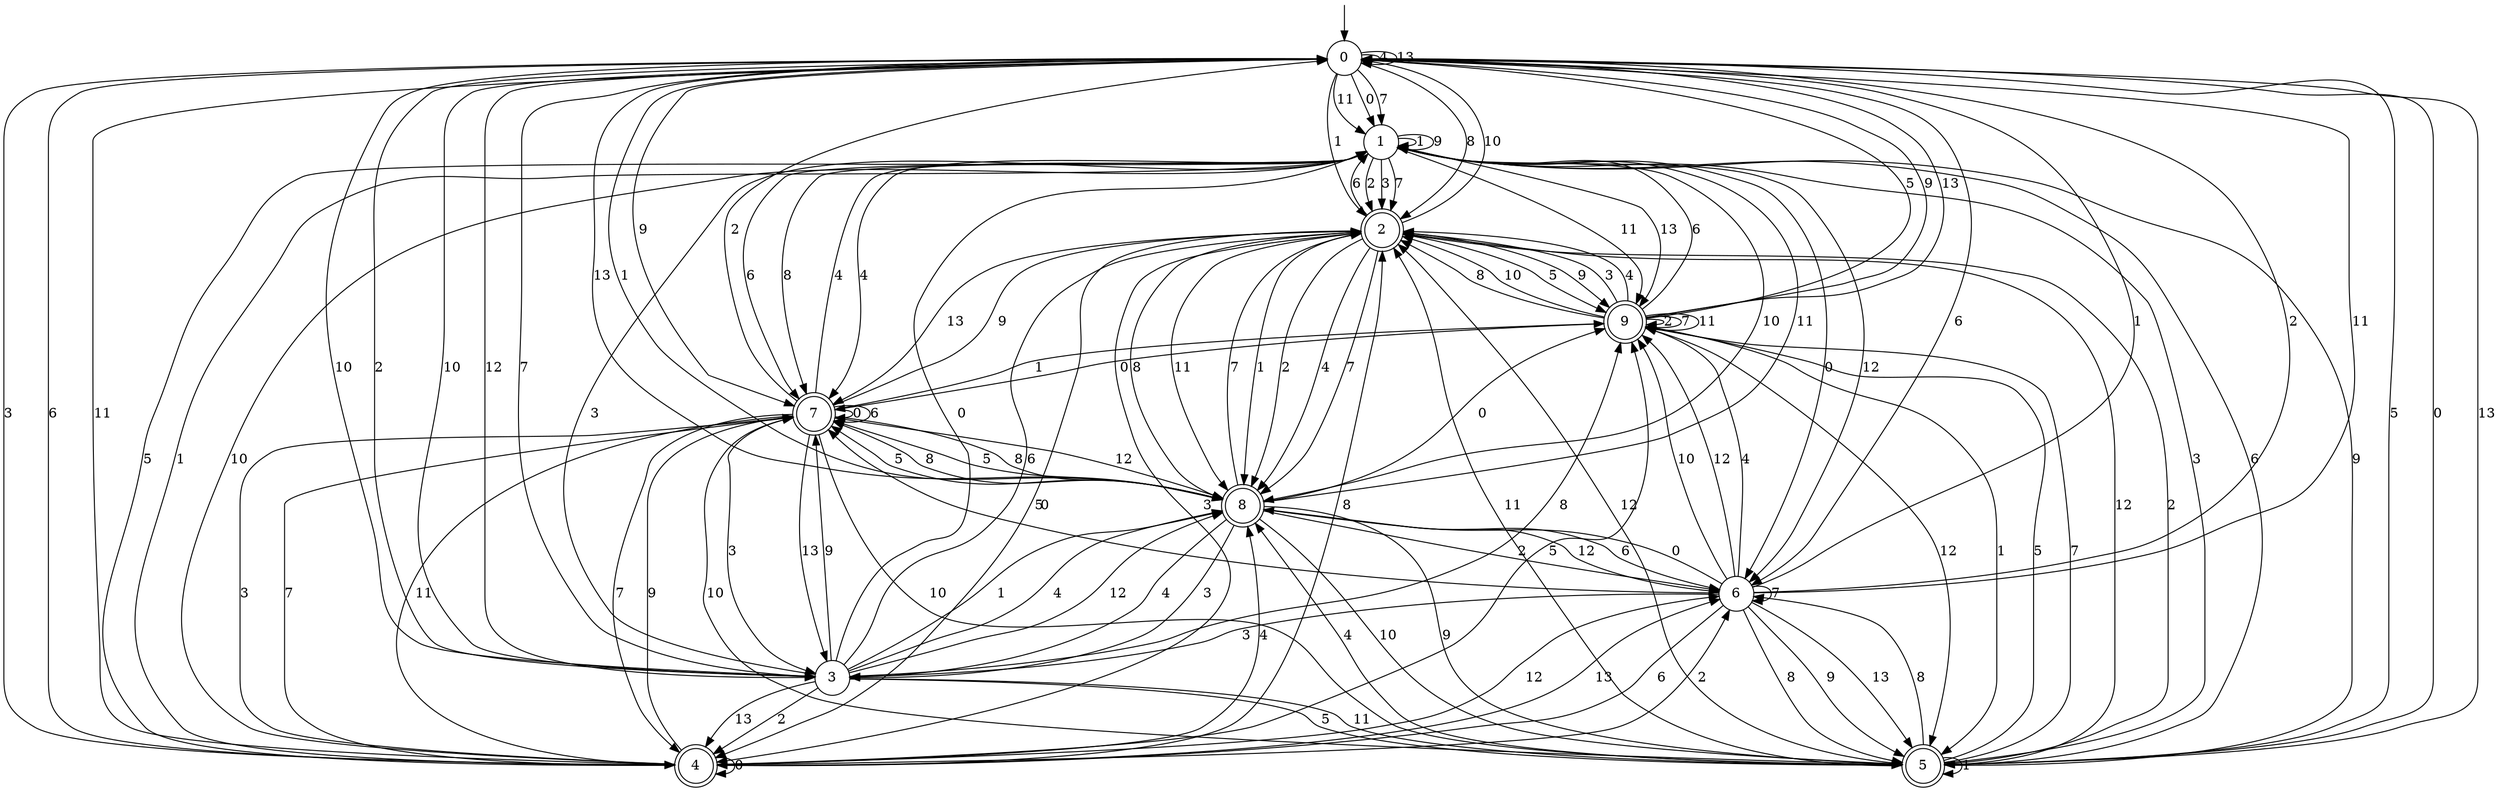 digraph g {

	s0 [shape="circle" label="0"];
	s1 [shape="circle" label="1"];
	s2 [shape="doublecircle" label="2"];
	s3 [shape="circle" label="3"];
	s4 [shape="doublecircle" label="4"];
	s5 [shape="doublecircle" label="5"];
	s6 [shape="circle" label="6"];
	s7 [shape="doublecircle" label="7"];
	s8 [shape="doublecircle" label="8"];
	s9 [shape="doublecircle" label="9"];
	s0 -> s1 [label="0"];
	s0 -> s2 [label="1"];
	s0 -> s3 [label="2"];
	s0 -> s4 [label="3"];
	s0 -> s0 [label="4"];
	s0 -> s5 [label="5"];
	s0 -> s6 [label="6"];
	s0 -> s1 [label="7"];
	s0 -> s2 [label="8"];
	s0 -> s7 [label="9"];
	s0 -> s3 [label="10"];
	s0 -> s1 [label="11"];
	s0 -> s3 [label="12"];
	s0 -> s0 [label="13"];
	s1 -> s6 [label="0"];
	s1 -> s1 [label="1"];
	s1 -> s2 [label="2"];
	s1 -> s2 [label="3"];
	s1 -> s7 [label="4"];
	s1 -> s4 [label="5"];
	s1 -> s7 [label="6"];
	s1 -> s2 [label="7"];
	s1 -> s7 [label="8"];
	s1 -> s1 [label="9"];
	s1 -> s8 [label="10"];
	s1 -> s9 [label="11"];
	s1 -> s6 [label="12"];
	s1 -> s9 [label="13"];
	s2 -> s4 [label="0"];
	s2 -> s8 [label="1"];
	s2 -> s8 [label="2"];
	s2 -> s4 [label="3"];
	s2 -> s8 [label="4"];
	s2 -> s9 [label="5"];
	s2 -> s1 [label="6"];
	s2 -> s8 [label="7"];
	s2 -> s8 [label="8"];
	s2 -> s9 [label="9"];
	s2 -> s0 [label="10"];
	s2 -> s8 [label="11"];
	s2 -> s5 [label="12"];
	s2 -> s7 [label="13"];
	s3 -> s1 [label="0"];
	s3 -> s8 [label="1"];
	s3 -> s4 [label="2"];
	s3 -> s1 [label="3"];
	s3 -> s8 [label="4"];
	s3 -> s5 [label="5"];
	s3 -> s2 [label="6"];
	s3 -> s0 [label="7"];
	s3 -> s9 [label="8"];
	s3 -> s7 [label="9"];
	s3 -> s0 [label="10"];
	s3 -> s5 [label="11"];
	s3 -> s8 [label="12"];
	s3 -> s4 [label="13"];
	s4 -> s4 [label="0"];
	s4 -> s1 [label="1"];
	s4 -> s6 [label="2"];
	s4 -> s7 [label="3"];
	s4 -> s8 [label="4"];
	s4 -> s9 [label="5"];
	s4 -> s0 [label="6"];
	s4 -> s7 [label="7"];
	s4 -> s2 [label="8"];
	s4 -> s7 [label="9"];
	s4 -> s1 [label="10"];
	s4 -> s0 [label="11"];
	s4 -> s6 [label="12"];
	s4 -> s6 [label="13"];
	s5 -> s0 [label="0"];
	s5 -> s5 [label="1"];
	s5 -> s2 [label="2"];
	s5 -> s1 [label="3"];
	s5 -> s8 [label="4"];
	s5 -> s9 [label="5"];
	s5 -> s1 [label="6"];
	s5 -> s9 [label="7"];
	s5 -> s6 [label="8"];
	s5 -> s1 [label="9"];
	s5 -> s7 [label="10"];
	s5 -> s2 [label="11"];
	s5 -> s2 [label="12"];
	s5 -> s0 [label="13"];
	s6 -> s8 [label="0"];
	s6 -> s0 [label="1"];
	s6 -> s0 [label="2"];
	s6 -> s3 [label="3"];
	s6 -> s9 [label="4"];
	s6 -> s7 [label="5"];
	s6 -> s4 [label="6"];
	s6 -> s6 [label="7"];
	s6 -> s5 [label="8"];
	s6 -> s5 [label="9"];
	s6 -> s9 [label="10"];
	s6 -> s0 [label="11"];
	s6 -> s9 [label="12"];
	s6 -> s5 [label="13"];
	s7 -> s7 [label="0"];
	s7 -> s9 [label="1"];
	s7 -> s0 [label="2"];
	s7 -> s3 [label="3"];
	s7 -> s1 [label="4"];
	s7 -> s8 [label="5"];
	s7 -> s7 [label="6"];
	s7 -> s4 [label="7"];
	s7 -> s8 [label="8"];
	s7 -> s2 [label="9"];
	s7 -> s5 [label="10"];
	s7 -> s4 [label="11"];
	s7 -> s8 [label="12"];
	s7 -> s3 [label="13"];
	s8 -> s9 [label="0"];
	s8 -> s0 [label="1"];
	s8 -> s6 [label="2"];
	s8 -> s3 [label="3"];
	s8 -> s3 [label="4"];
	s8 -> s7 [label="5"];
	s8 -> s6 [label="6"];
	s8 -> s2 [label="7"];
	s8 -> s7 [label="8"];
	s8 -> s5 [label="9"];
	s8 -> s5 [label="10"];
	s8 -> s1 [label="11"];
	s8 -> s6 [label="12"];
	s8 -> s0 [label="13"];
	s9 -> s7 [label="0"];
	s9 -> s5 [label="1"];
	s9 -> s9 [label="2"];
	s9 -> s2 [label="3"];
	s9 -> s2 [label="4"];
	s9 -> s0 [label="5"];
	s9 -> s1 [label="6"];
	s9 -> s9 [label="7"];
	s9 -> s2 [label="8"];
	s9 -> s0 [label="9"];
	s9 -> s2 [label="10"];
	s9 -> s9 [label="11"];
	s9 -> s5 [label="12"];
	s9 -> s0 [label="13"];

__start0 [label="" shape="none" width="0" height="0"];
__start0 -> s0;

}
